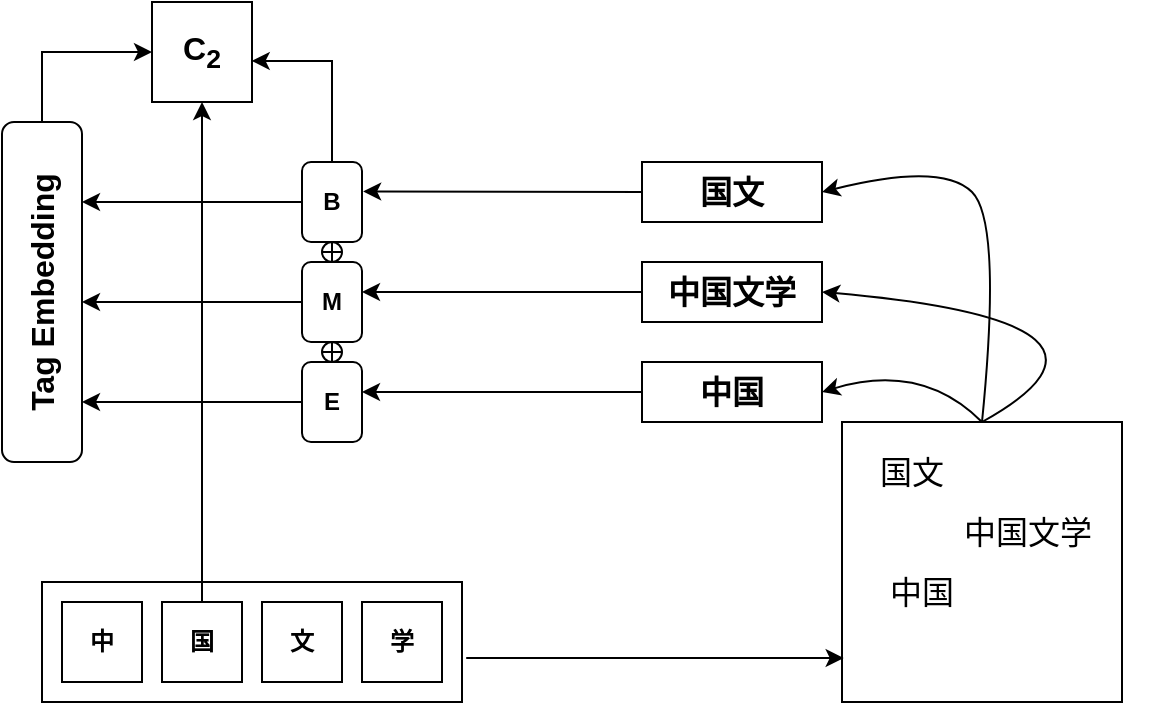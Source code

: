 <mxfile version="16.6.6" type="github">
  <diagram id="U97OXzoQcdtsOaQtgO32" name="Page-1">
    <mxGraphModel dx="1659" dy="998" grid="1" gridSize="10" guides="1" tooltips="1" connect="1" arrows="1" fold="1" page="1" pageScale="1" pageWidth="827" pageHeight="1169" math="0" shadow="0">
      <root>
        <mxCell id="0" />
        <mxCell id="1" parent="0" />
        <mxCell id="iJTydpvdSGtJr7c8i9Ei-1" value="" style="group" vertex="1" connectable="0" parent="1">
          <mxGeometry x="400" y="340" width="140" height="140" as="geometry" />
        </mxCell>
        <mxCell id="CDWTueNp8bFvDZQXYiav-27" value="" style="whiteSpace=wrap;html=1;aspect=fixed;fontSize=16;" parent="iJTydpvdSGtJr7c8i9Ei-1" vertex="1">
          <mxGeometry width="140" height="140" as="geometry" />
        </mxCell>
        <mxCell id="CDWTueNp8bFvDZQXYiav-28" value="国文" style="text;html=1;strokeColor=none;fillColor=none;align=center;verticalAlign=middle;whiteSpace=wrap;rounded=0;fontSize=16;" parent="iJTydpvdSGtJr7c8i9Ei-1" vertex="1">
          <mxGeometry x="-10" y="10" width="90" height="30" as="geometry" />
        </mxCell>
        <mxCell id="CDWTueNp8bFvDZQXYiav-29" value="中国文学" style="text;html=1;strokeColor=none;fillColor=none;align=center;verticalAlign=middle;whiteSpace=wrap;rounded=0;fontSize=16;" parent="iJTydpvdSGtJr7c8i9Ei-1" vertex="1">
          <mxGeometry x="32.5" y="40" width="120" height="30" as="geometry" />
        </mxCell>
        <mxCell id="CDWTueNp8bFvDZQXYiav-30" value="中国" style="text;html=1;strokeColor=none;fillColor=none;align=center;verticalAlign=middle;whiteSpace=wrap;rounded=0;fontSize=16;" parent="iJTydpvdSGtJr7c8i9Ei-1" vertex="1">
          <mxGeometry y="70" width="80" height="30" as="geometry" />
        </mxCell>
        <mxCell id="iJTydpvdSGtJr7c8i9Ei-2" value="" style="rounded=0;whiteSpace=wrap;html=1;" vertex="1" parent="1">
          <mxGeometry y="420" width="210" height="60" as="geometry" />
        </mxCell>
        <mxCell id="iJTydpvdSGtJr7c8i9Ei-3" value="&lt;b&gt;中&lt;/b&gt;" style="whiteSpace=wrap;html=1;aspect=fixed;" vertex="1" parent="1">
          <mxGeometry x="10" y="430" width="40" height="40" as="geometry" />
        </mxCell>
        <mxCell id="iJTydpvdSGtJr7c8i9Ei-4" value="&lt;b&gt;国&lt;/b&gt;" style="whiteSpace=wrap;html=1;aspect=fixed;" vertex="1" parent="1">
          <mxGeometry x="60" y="430" width="40" height="40" as="geometry" />
        </mxCell>
        <mxCell id="iJTydpvdSGtJr7c8i9Ei-5" value="&lt;b&gt;文&lt;/b&gt;" style="whiteSpace=wrap;html=1;aspect=fixed;" vertex="1" parent="1">
          <mxGeometry x="110" y="430" width="40" height="40" as="geometry" />
        </mxCell>
        <mxCell id="iJTydpvdSGtJr7c8i9Ei-6" value="&lt;b&gt;学&lt;/b&gt;" style="whiteSpace=wrap;html=1;aspect=fixed;" vertex="1" parent="1">
          <mxGeometry x="160" y="430" width="40" height="40" as="geometry" />
        </mxCell>
        <mxCell id="iJTydpvdSGtJr7c8i9Ei-7" value="" style="endArrow=classic;html=1;rounded=0;entryX=0.006;entryY=0.843;entryDx=0;entryDy=0;entryPerimeter=0;exitX=1.01;exitY=0.633;exitDx=0;exitDy=0;exitPerimeter=0;" edge="1" parent="1" source="iJTydpvdSGtJr7c8i9Ei-2" target="CDWTueNp8bFvDZQXYiav-27">
          <mxGeometry width="50" height="50" relative="1" as="geometry">
            <mxPoint x="200" y="410" as="sourcePoint" />
            <mxPoint x="250" y="360" as="targetPoint" />
          </mxGeometry>
        </mxCell>
        <mxCell id="iJTydpvdSGtJr7c8i9Ei-8" value="" style="endArrow=classic;html=1;rounded=0;exitX=0.5;exitY=0;exitDx=0;exitDy=0;" edge="1" parent="1" source="iJTydpvdSGtJr7c8i9Ei-4">
          <mxGeometry width="50" height="50" relative="1" as="geometry">
            <mxPoint x="100" y="350" as="sourcePoint" />
            <mxPoint x="80" y="180" as="targetPoint" />
            <Array as="points">
              <mxPoint x="80" y="260" />
            </Array>
          </mxGeometry>
        </mxCell>
        <mxCell id="iJTydpvdSGtJr7c8i9Ei-9" value="&lt;b&gt;B&lt;/b&gt;" style="rounded=1;whiteSpace=wrap;html=1;" vertex="1" parent="1">
          <mxGeometry x="130" y="210" width="30" height="40" as="geometry" />
        </mxCell>
        <mxCell id="iJTydpvdSGtJr7c8i9Ei-10" value="&lt;b&gt;M&lt;/b&gt;" style="rounded=1;whiteSpace=wrap;html=1;" vertex="1" parent="1">
          <mxGeometry x="130" y="260" width="30" height="40" as="geometry" />
        </mxCell>
        <mxCell id="iJTydpvdSGtJr7c8i9Ei-11" value="&lt;b&gt;E&lt;/b&gt;" style="rounded=1;whiteSpace=wrap;html=1;" vertex="1" parent="1">
          <mxGeometry x="130" y="310" width="30" height="40" as="geometry" />
        </mxCell>
        <mxCell id="iJTydpvdSGtJr7c8i9Ei-13" value="" style="shape=orEllipse;perimeter=ellipsePerimeter;whiteSpace=wrap;html=1;backgroundOutline=1;" vertex="1" parent="1">
          <mxGeometry x="140" y="250" width="10" height="10" as="geometry" />
        </mxCell>
        <mxCell id="iJTydpvdSGtJr7c8i9Ei-17" value="" style="shape=orEllipse;perimeter=ellipsePerimeter;whiteSpace=wrap;html=1;backgroundOutline=1;" vertex="1" parent="1">
          <mxGeometry x="140" y="300" width="10" height="10" as="geometry" />
        </mxCell>
        <mxCell id="iJTydpvdSGtJr7c8i9Ei-23" value="" style="edgeStyle=segmentEdgeStyle;endArrow=classic;html=1;rounded=0;exitX=0.5;exitY=0;exitDx=0;exitDy=0;entryX=0.997;entryY=0.589;entryDx=0;entryDy=0;entryPerimeter=0;" edge="1" parent="1" source="iJTydpvdSGtJr7c8i9Ei-9" target="iJTydpvdSGtJr7c8i9Ei-24">
          <mxGeometry width="50" height="50" relative="1" as="geometry">
            <mxPoint x="150" y="200" as="sourcePoint" />
            <mxPoint x="110" y="160" as="targetPoint" />
            <Array as="points">
              <mxPoint x="145" y="160" />
            </Array>
          </mxGeometry>
        </mxCell>
        <mxCell id="iJTydpvdSGtJr7c8i9Ei-24" value="&lt;b style=&quot;font-size: 16px&quot;&gt;C&lt;sub&gt;2&lt;/sub&gt;&lt;/b&gt;" style="whiteSpace=wrap;html=1;aspect=fixed;" vertex="1" parent="1">
          <mxGeometry x="55" y="130" width="50" height="50" as="geometry" />
        </mxCell>
        <mxCell id="iJTydpvdSGtJr7c8i9Ei-27" value="&lt;b&gt;国文&lt;/b&gt;" style="rounded=0;whiteSpace=wrap;html=1;fontSize=16;" vertex="1" parent="1">
          <mxGeometry x="300" y="210" width="90" height="30" as="geometry" />
        </mxCell>
        <mxCell id="iJTydpvdSGtJr7c8i9Ei-29" value="&lt;b&gt;中国文学&lt;/b&gt;" style="rounded=0;whiteSpace=wrap;html=1;fontSize=16;" vertex="1" parent="1">
          <mxGeometry x="300" y="260" width="90" height="30" as="geometry" />
        </mxCell>
        <mxCell id="iJTydpvdSGtJr7c8i9Ei-30" value="&lt;b&gt;中国&lt;/b&gt;" style="rounded=0;whiteSpace=wrap;html=1;fontSize=16;" vertex="1" parent="1">
          <mxGeometry x="300" y="310" width="90" height="30" as="geometry" />
        </mxCell>
        <mxCell id="iJTydpvdSGtJr7c8i9Ei-33" value="" style="curved=1;endArrow=classic;html=1;rounded=0;fontSize=16;exitX=0.5;exitY=0;exitDx=0;exitDy=0;entryX=1;entryY=0.5;entryDx=0;entryDy=0;entryPerimeter=0;" edge="1" parent="1" source="CDWTueNp8bFvDZQXYiav-27" target="iJTydpvdSGtJr7c8i9Ei-27">
          <mxGeometry width="50" height="50" relative="1" as="geometry">
            <mxPoint x="450" y="220" as="sourcePoint" />
            <mxPoint x="500" y="170" as="targetPoint" />
            <Array as="points">
              <mxPoint x="480" y="240" />
              <mxPoint x="450" y="210" />
            </Array>
          </mxGeometry>
        </mxCell>
        <mxCell id="iJTydpvdSGtJr7c8i9Ei-34" value="" style="curved=1;endArrow=classic;html=1;rounded=0;fontSize=16;entryX=1;entryY=0.5;entryDx=0;entryDy=0;exitX=0.5;exitY=0;exitDx=0;exitDy=0;" edge="1" parent="1" source="CDWTueNp8bFvDZQXYiav-27" target="iJTydpvdSGtJr7c8i9Ei-29">
          <mxGeometry width="50" height="50" relative="1" as="geometry">
            <mxPoint x="510" y="340" as="sourcePoint" />
            <mxPoint x="590" y="210" as="targetPoint" />
            <Array as="points">
              <mxPoint x="560" y="290" />
            </Array>
          </mxGeometry>
        </mxCell>
        <mxCell id="iJTydpvdSGtJr7c8i9Ei-35" value="" style="curved=1;endArrow=classic;html=1;rounded=0;fontSize=16;entryX=1;entryY=0.5;entryDx=0;entryDy=0;exitX=0.5;exitY=0;exitDx=0;exitDy=0;" edge="1" parent="1" source="CDWTueNp8bFvDZQXYiav-27" target="iJTydpvdSGtJr7c8i9Ei-30">
          <mxGeometry width="50" height="50" relative="1" as="geometry">
            <mxPoint x="410" y="580" as="sourcePoint" />
            <mxPoint x="460" y="530" as="targetPoint" />
            <Array as="points">
              <mxPoint x="440" y="310" />
            </Array>
          </mxGeometry>
        </mxCell>
        <mxCell id="iJTydpvdSGtJr7c8i9Ei-37" value="" style="endArrow=classic;html=1;rounded=0;fontSize=16;exitX=0;exitY=0.5;exitDx=0;exitDy=0;entryX=1.019;entryY=0.368;entryDx=0;entryDy=0;entryPerimeter=0;" edge="1" parent="1" source="iJTydpvdSGtJr7c8i9Ei-27" target="iJTydpvdSGtJr7c8i9Ei-9">
          <mxGeometry width="50" height="50" relative="1" as="geometry">
            <mxPoint x="220" y="190" as="sourcePoint" />
            <mxPoint x="270" y="140" as="targetPoint" />
          </mxGeometry>
        </mxCell>
        <mxCell id="iJTydpvdSGtJr7c8i9Ei-38" value="" style="endArrow=classic;html=1;rounded=0;fontSize=16;exitX=0;exitY=0.5;exitDx=0;exitDy=0;" edge="1" parent="1" source="iJTydpvdSGtJr7c8i9Ei-29">
          <mxGeometry width="50" height="50" relative="1" as="geometry">
            <mxPoint x="210" y="350" as="sourcePoint" />
            <mxPoint x="160" y="275" as="targetPoint" />
          </mxGeometry>
        </mxCell>
        <mxCell id="iJTydpvdSGtJr7c8i9Ei-39" value="" style="endArrow=classic;html=1;rounded=0;fontSize=16;exitX=0;exitY=0.5;exitDx=0;exitDy=0;" edge="1" parent="1" source="iJTydpvdSGtJr7c8i9Ei-30">
          <mxGeometry width="50" height="50" relative="1" as="geometry">
            <mxPoint x="200" y="410" as="sourcePoint" />
            <mxPoint x="160" y="325" as="targetPoint" />
          </mxGeometry>
        </mxCell>
        <mxCell id="iJTydpvdSGtJr7c8i9Ei-44" value="" style="endArrow=classic;html=1;rounded=0;fontSize=16;exitX=0;exitY=0.5;exitDx=0;exitDy=0;" edge="1" parent="1" source="iJTydpvdSGtJr7c8i9Ei-9">
          <mxGeometry width="50" height="50" relative="1" as="geometry">
            <mxPoint x="-140" y="280" as="sourcePoint" />
            <mxPoint x="20" y="230" as="targetPoint" />
          </mxGeometry>
        </mxCell>
        <mxCell id="iJTydpvdSGtJr7c8i9Ei-45" value="" style="endArrow=classic;html=1;rounded=0;fontSize=16;exitX=0;exitY=0.5;exitDx=0;exitDy=0;" edge="1" parent="1" source="iJTydpvdSGtJr7c8i9Ei-10">
          <mxGeometry width="50" height="50" relative="1" as="geometry">
            <mxPoint x="-90" y="350" as="sourcePoint" />
            <mxPoint x="20" y="280" as="targetPoint" />
          </mxGeometry>
        </mxCell>
        <mxCell id="iJTydpvdSGtJr7c8i9Ei-46" value="" style="endArrow=classic;html=1;rounded=0;fontSize=16;exitX=0;exitY=0.5;exitDx=0;exitDy=0;" edge="1" parent="1" source="iJTydpvdSGtJr7c8i9Ei-11">
          <mxGeometry width="50" height="50" relative="1" as="geometry">
            <mxPoint x="20" y="370" as="sourcePoint" />
            <mxPoint x="20" y="330" as="targetPoint" />
          </mxGeometry>
        </mxCell>
        <mxCell id="iJTydpvdSGtJr7c8i9Ei-49" value="" style="group" vertex="1" connectable="0" parent="1">
          <mxGeometry x="-20" y="190" width="40" height="170" as="geometry" />
        </mxCell>
        <mxCell id="iJTydpvdSGtJr7c8i9Ei-47" value="" style="rounded=1;whiteSpace=wrap;html=1;fontSize=16;direction=east;" vertex="1" parent="iJTydpvdSGtJr7c8i9Ei-49">
          <mxGeometry width="40" height="170" as="geometry" />
        </mxCell>
        <mxCell id="iJTydpvdSGtJr7c8i9Ei-48" value="&lt;b&gt;Tag Embedding&lt;/b&gt;" style="text;html=1;strokeColor=none;fillColor=none;align=center;verticalAlign=middle;whiteSpace=wrap;rounded=0;fontSize=16;rotation=270;" vertex="1" parent="iJTydpvdSGtJr7c8i9Ei-49">
          <mxGeometry x="-50" y="70" width="140" height="30" as="geometry" />
        </mxCell>
        <mxCell id="iJTydpvdSGtJr7c8i9Ei-52" value="" style="edgeStyle=segmentEdgeStyle;endArrow=classic;html=1;rounded=0;fontSize=16;exitX=0.5;exitY=0;exitDx=0;exitDy=0;entryX=0;entryY=0.5;entryDx=0;entryDy=0;" edge="1" parent="1" source="iJTydpvdSGtJr7c8i9Ei-47" target="iJTydpvdSGtJr7c8i9Ei-24">
          <mxGeometry width="50" height="50" relative="1" as="geometry">
            <mxPoint x="-50" y="180" as="sourcePoint" />
            <mxPoint x="40" y="130" as="targetPoint" />
            <Array as="points">
              <mxPoint y="155" />
            </Array>
          </mxGeometry>
        </mxCell>
      </root>
    </mxGraphModel>
  </diagram>
</mxfile>
